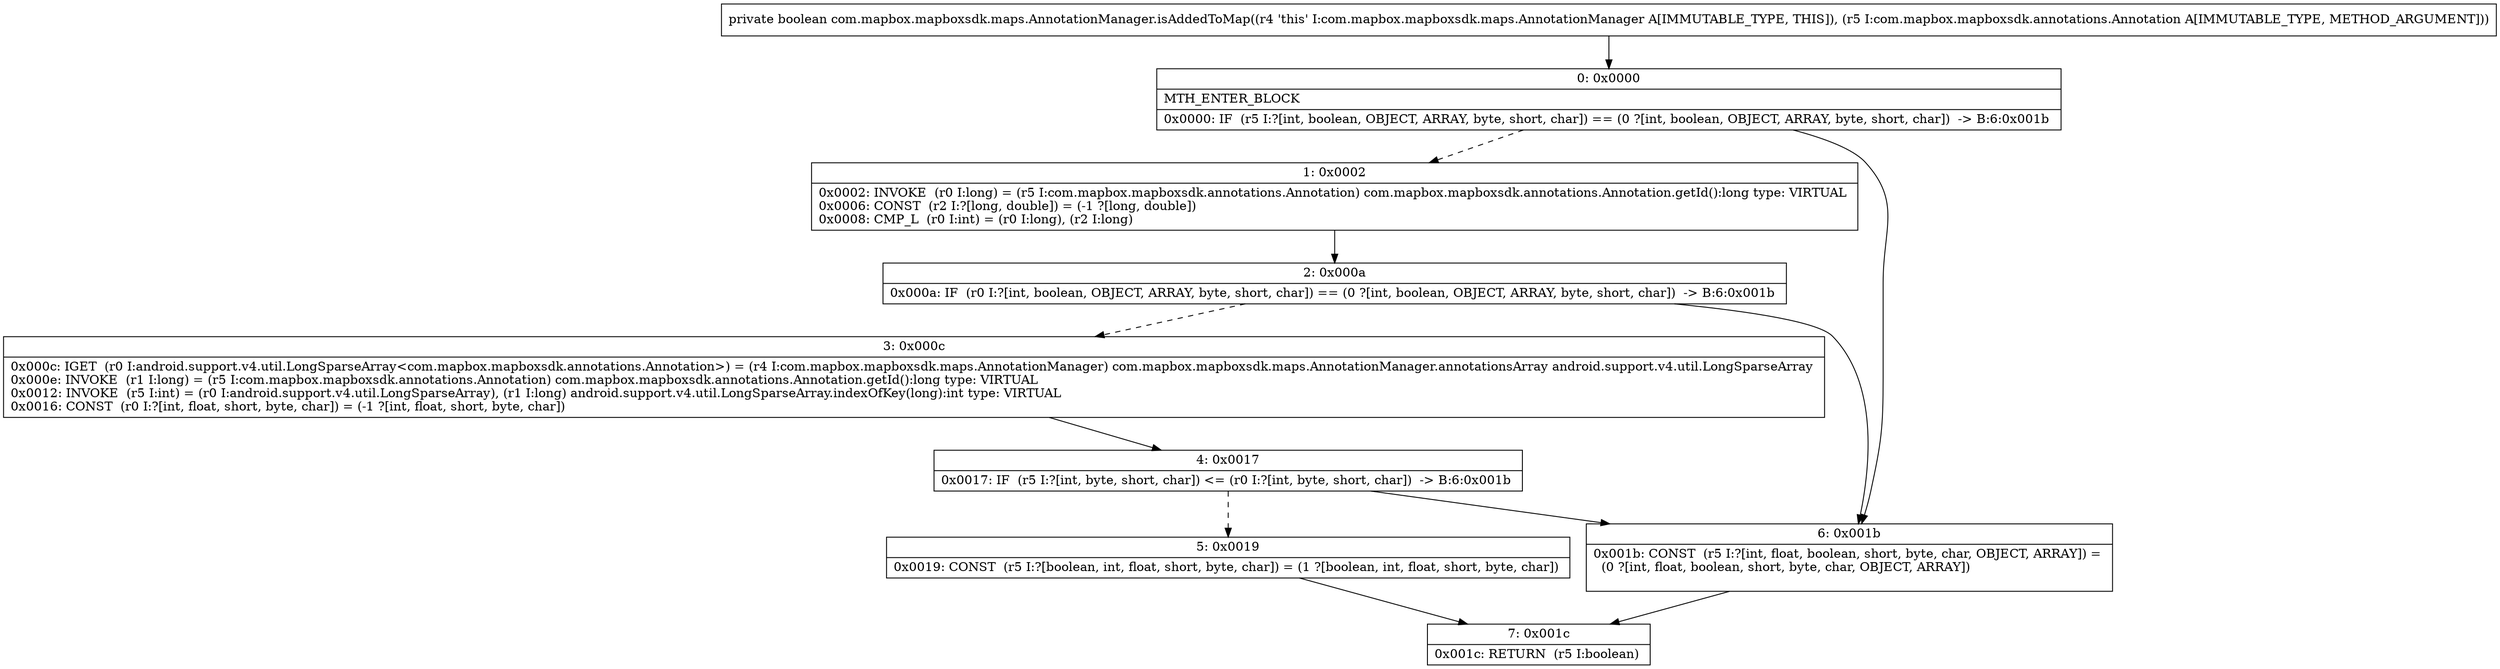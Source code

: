 digraph "CFG forcom.mapbox.mapboxsdk.maps.AnnotationManager.isAddedToMap(Lcom\/mapbox\/mapboxsdk\/annotations\/Annotation;)Z" {
Node_0 [shape=record,label="{0\:\ 0x0000|MTH_ENTER_BLOCK\l|0x0000: IF  (r5 I:?[int, boolean, OBJECT, ARRAY, byte, short, char]) == (0 ?[int, boolean, OBJECT, ARRAY, byte, short, char])  \-\> B:6:0x001b \l}"];
Node_1 [shape=record,label="{1\:\ 0x0002|0x0002: INVOKE  (r0 I:long) = (r5 I:com.mapbox.mapboxsdk.annotations.Annotation) com.mapbox.mapboxsdk.annotations.Annotation.getId():long type: VIRTUAL \l0x0006: CONST  (r2 I:?[long, double]) = (\-1 ?[long, double]) \l0x0008: CMP_L  (r0 I:int) = (r0 I:long), (r2 I:long) \l}"];
Node_2 [shape=record,label="{2\:\ 0x000a|0x000a: IF  (r0 I:?[int, boolean, OBJECT, ARRAY, byte, short, char]) == (0 ?[int, boolean, OBJECT, ARRAY, byte, short, char])  \-\> B:6:0x001b \l}"];
Node_3 [shape=record,label="{3\:\ 0x000c|0x000c: IGET  (r0 I:android.support.v4.util.LongSparseArray\<com.mapbox.mapboxsdk.annotations.Annotation\>) = (r4 I:com.mapbox.mapboxsdk.maps.AnnotationManager) com.mapbox.mapboxsdk.maps.AnnotationManager.annotationsArray android.support.v4.util.LongSparseArray \l0x000e: INVOKE  (r1 I:long) = (r5 I:com.mapbox.mapboxsdk.annotations.Annotation) com.mapbox.mapboxsdk.annotations.Annotation.getId():long type: VIRTUAL \l0x0012: INVOKE  (r5 I:int) = (r0 I:android.support.v4.util.LongSparseArray), (r1 I:long) android.support.v4.util.LongSparseArray.indexOfKey(long):int type: VIRTUAL \l0x0016: CONST  (r0 I:?[int, float, short, byte, char]) = (\-1 ?[int, float, short, byte, char]) \l}"];
Node_4 [shape=record,label="{4\:\ 0x0017|0x0017: IF  (r5 I:?[int, byte, short, char]) \<= (r0 I:?[int, byte, short, char])  \-\> B:6:0x001b \l}"];
Node_5 [shape=record,label="{5\:\ 0x0019|0x0019: CONST  (r5 I:?[boolean, int, float, short, byte, char]) = (1 ?[boolean, int, float, short, byte, char]) \l}"];
Node_6 [shape=record,label="{6\:\ 0x001b|0x001b: CONST  (r5 I:?[int, float, boolean, short, byte, char, OBJECT, ARRAY]) = \l  (0 ?[int, float, boolean, short, byte, char, OBJECT, ARRAY])\l \l}"];
Node_7 [shape=record,label="{7\:\ 0x001c|0x001c: RETURN  (r5 I:boolean) \l}"];
MethodNode[shape=record,label="{private boolean com.mapbox.mapboxsdk.maps.AnnotationManager.isAddedToMap((r4 'this' I:com.mapbox.mapboxsdk.maps.AnnotationManager A[IMMUTABLE_TYPE, THIS]), (r5 I:com.mapbox.mapboxsdk.annotations.Annotation A[IMMUTABLE_TYPE, METHOD_ARGUMENT])) }"];
MethodNode -> Node_0;
Node_0 -> Node_1[style=dashed];
Node_0 -> Node_6;
Node_1 -> Node_2;
Node_2 -> Node_3[style=dashed];
Node_2 -> Node_6;
Node_3 -> Node_4;
Node_4 -> Node_5[style=dashed];
Node_4 -> Node_6;
Node_5 -> Node_7;
Node_6 -> Node_7;
}

